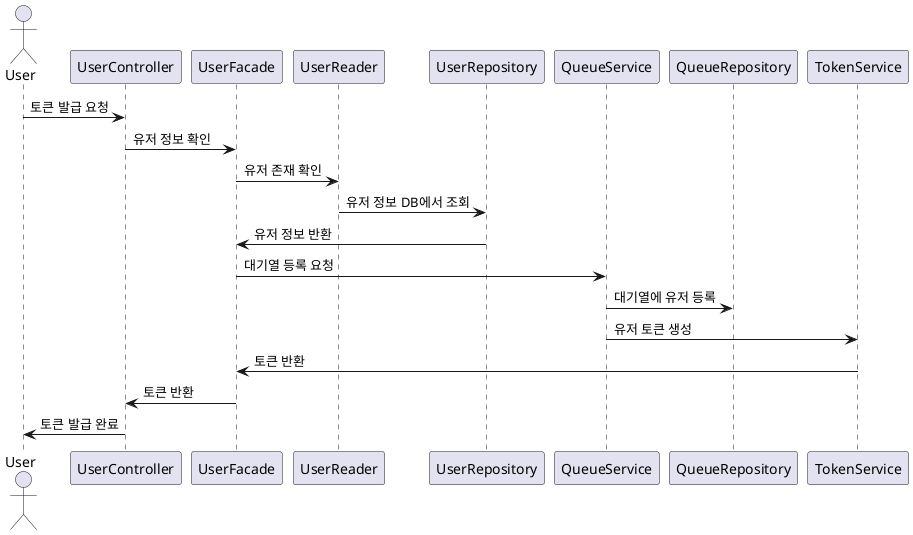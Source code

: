 @startuml
actor User
User -> UserController: 토큰 발급 요청
UserController -> UserFacade: 유저 정보 확인
UserFacade -> UserReader: 유저 존재 확인
UserReader -> UserRepository: 유저 정보 DB에서 조회
UserRepository -> UserFacade: 유저 정보 반환

UserFacade -> QueueService: 대기열 등록 요청
QueueService -> QueueRepository: 대기열에 유저 등록
QueueService -> TokenService: 유저 토큰 생성
TokenService -> UserFacade: 토큰 반환
UserFacade -> UserController: 토큰 반환
UserController -> User: 토큰 발급 완료
@enduml
